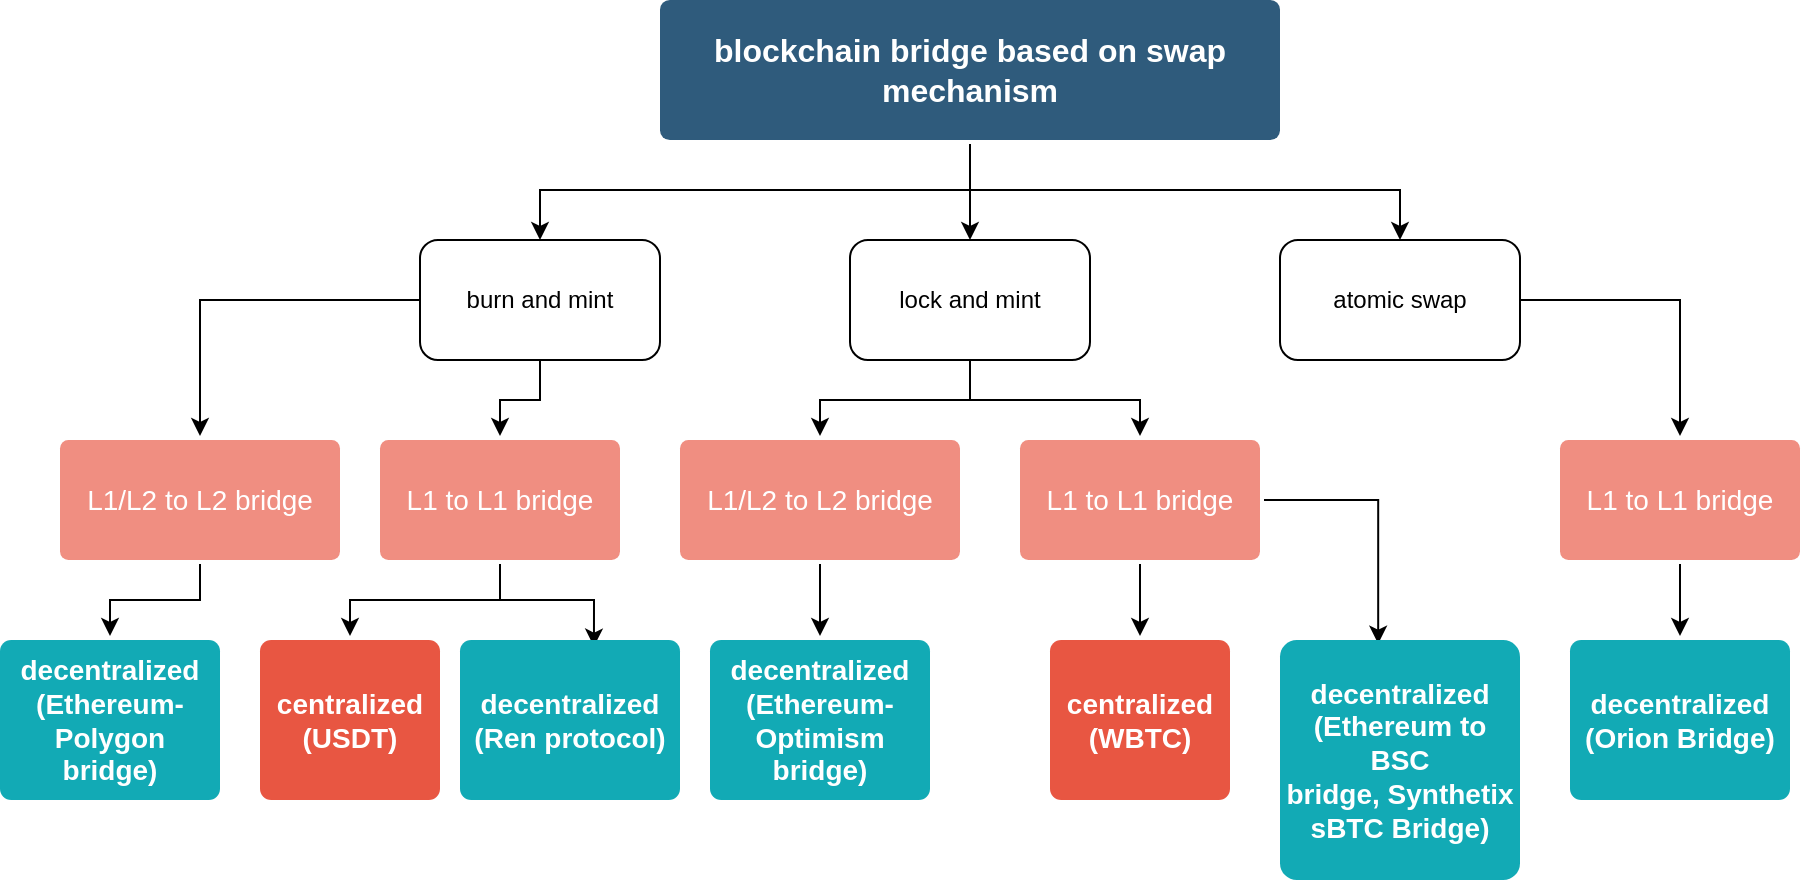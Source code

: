 <mxfile version="21.2.0" type="github">
  <diagram id="6a731a19-8d31-9384-78a2-239565b7b9f0" name="Page-1">
    <mxGraphModel dx="1377" dy="788" grid="1" gridSize="10" guides="1" tooltips="1" connect="1" arrows="1" fold="1" page="1" pageScale="1" pageWidth="1169" pageHeight="827" background="none" math="0" shadow="0">
      <root>
        <mxCell id="0" />
        <mxCell id="1" parent="0" />
        <mxCell id="RQFxbhjyXj8a6OVs2RY9-1775" style="edgeStyle=orthogonalEdgeStyle;rounded=0;orthogonalLoop=1;jettySize=auto;html=1;" edge="1" parent="1" source="1749" target="smuwp1DNTUwDpnVCs9tP-1781">
          <mxGeometry relative="1" as="geometry" />
        </mxCell>
        <mxCell id="RQFxbhjyXj8a6OVs2RY9-1826" style="edgeStyle=orthogonalEdgeStyle;rounded=0;orthogonalLoop=1;jettySize=auto;html=1;entryX=0.5;entryY=0;entryDx=0;entryDy=0;" edge="1" parent="1" source="1749" target="RQFxbhjyXj8a6OVs2RY9-1792">
          <mxGeometry relative="1" as="geometry" />
        </mxCell>
        <mxCell id="RQFxbhjyXj8a6OVs2RY9-1827" style="edgeStyle=orthogonalEdgeStyle;rounded=0;orthogonalLoop=1;jettySize=auto;html=1;entryX=0.5;entryY=0;entryDx=0;entryDy=0;" edge="1" parent="1" source="1749" target="RQFxbhjyXj8a6OVs2RY9-1791">
          <mxGeometry relative="1" as="geometry" />
        </mxCell>
        <mxCell id="1749" value="blockchain bridge based on swap mechanism" style="rounded=1;whiteSpace=wrap;html=1;shadow=0;labelBackgroundColor=none;strokeColor=none;strokeWidth=3;fillColor=#2F5B7C;fontFamily=Helvetica;fontSize=16;fontColor=#FFFFFF;align=center;fontStyle=1;spacing=5;arcSize=7;perimeterSpacing=2;" parent="1" vertex="1">
          <mxGeometry x="440" y="120" width="310" height="70" as="geometry" />
        </mxCell>
        <mxCell id="RQFxbhjyXj8a6OVs2RY9-1817" style="edgeStyle=orthogonalEdgeStyle;rounded=0;orthogonalLoop=1;jettySize=auto;html=1;entryX=0.5;entryY=0;entryDx=0;entryDy=0;" edge="1" parent="1" source="1754" target="RQFxbhjyXj8a6OVs2RY9-1799">
          <mxGeometry relative="1" as="geometry" />
        </mxCell>
        <mxCell id="1754" value="L1/L2 to L2 bridge" style="rounded=1;whiteSpace=wrap;html=1;shadow=0;labelBackgroundColor=none;strokeColor=none;strokeWidth=3;fillColor=#f08e81;fontFamily=Helvetica;fontSize=14;fontColor=#FFFFFF;align=center;spacing=5;fontStyle=0;arcSize=7;perimeterSpacing=2;" parent="1" vertex="1">
          <mxGeometry x="140" y="340" width="140" height="60" as="geometry" />
        </mxCell>
        <mxCell id="RQFxbhjyXj8a6OVs2RY9-1813" style="edgeStyle=orthogonalEdgeStyle;rounded=0;orthogonalLoop=1;jettySize=auto;html=1;entryX=0.5;entryY=0;entryDx=0;entryDy=0;" edge="1" parent="1" source="1756" target="1771">
          <mxGeometry relative="1" as="geometry" />
        </mxCell>
        <mxCell id="1756" value="L1 to L1 bridge" style="rounded=1;whiteSpace=wrap;html=1;shadow=0;labelBackgroundColor=none;strokeColor=none;strokeWidth=3;fillColor=#f08e81;fontFamily=Helvetica;fontSize=14;fontColor=#FFFFFF;align=center;spacing=5;fontStyle=0;arcSize=7;perimeterSpacing=2;" parent="1" vertex="1">
          <mxGeometry x="890" y="340" width="120" height="60" as="geometry" />
        </mxCell>
        <mxCell id="1771" value="decentralized&lt;br&gt;(Orion Bridge)" style="rounded=1;whiteSpace=wrap;html=1;shadow=0;labelBackgroundColor=none;strokeColor=none;strokeWidth=3;fillColor=#12aab5;fontFamily=Helvetica;fontSize=14;fontColor=#FFFFFF;align=center;spacing=5;fontStyle=1;arcSize=7;perimeterSpacing=2;" parent="1" vertex="1">
          <mxGeometry x="895" y="440" width="110" height="80" as="geometry" />
        </mxCell>
        <mxCell id="RQFxbhjyXj8a6OVs2RY9-1812" style="edgeStyle=orthogonalEdgeStyle;rounded=0;orthogonalLoop=1;jettySize=auto;html=1;" edge="1" parent="1" source="smuwp1DNTUwDpnVCs9tP-1781" target="1756">
          <mxGeometry relative="1" as="geometry" />
        </mxCell>
        <mxCell id="smuwp1DNTUwDpnVCs9tP-1781" value="atomic swap" style="rounded=1;whiteSpace=wrap;html=1;" parent="1" vertex="1">
          <mxGeometry x="750" y="240" width="120" height="60" as="geometry" />
        </mxCell>
        <mxCell id="RQFxbhjyXj8a6OVs2RY9-1824" style="edgeStyle=orthogonalEdgeStyle;rounded=0;orthogonalLoop=1;jettySize=auto;html=1;entryX=0.5;entryY=0;entryDx=0;entryDy=0;" edge="1" parent="1" source="RQFxbhjyXj8a6OVs2RY9-1791" target="1754">
          <mxGeometry relative="1" as="geometry" />
        </mxCell>
        <mxCell id="RQFxbhjyXj8a6OVs2RY9-1825" style="edgeStyle=orthogonalEdgeStyle;rounded=0;orthogonalLoop=1;jettySize=auto;html=1;entryX=0.5;entryY=0;entryDx=0;entryDy=0;" edge="1" parent="1" source="RQFxbhjyXj8a6OVs2RY9-1791" target="RQFxbhjyXj8a6OVs2RY9-1802">
          <mxGeometry relative="1" as="geometry" />
        </mxCell>
        <mxCell id="RQFxbhjyXj8a6OVs2RY9-1791" value="burn and mint" style="rounded=1;whiteSpace=wrap;html=1;" vertex="1" parent="1">
          <mxGeometry x="320" y="240" width="120" height="60" as="geometry" />
        </mxCell>
        <mxCell id="RQFxbhjyXj8a6OVs2RY9-1814" style="edgeStyle=orthogonalEdgeStyle;rounded=0;orthogonalLoop=1;jettySize=auto;html=1;entryX=0.5;entryY=0;entryDx=0;entryDy=0;" edge="1" parent="1" source="RQFxbhjyXj8a6OVs2RY9-1792" target="RQFxbhjyXj8a6OVs2RY9-1803">
          <mxGeometry relative="1" as="geometry" />
        </mxCell>
        <mxCell id="RQFxbhjyXj8a6OVs2RY9-1815" style="edgeStyle=orthogonalEdgeStyle;rounded=0;orthogonalLoop=1;jettySize=auto;html=1;" edge="1" parent="1" source="RQFxbhjyXj8a6OVs2RY9-1792" target="RQFxbhjyXj8a6OVs2RY9-1804">
          <mxGeometry relative="1" as="geometry" />
        </mxCell>
        <mxCell id="RQFxbhjyXj8a6OVs2RY9-1792" value="lock and mint" style="rounded=1;whiteSpace=wrap;html=1;" vertex="1" parent="1">
          <mxGeometry x="535" y="240" width="120" height="60" as="geometry" />
        </mxCell>
        <mxCell id="RQFxbhjyXj8a6OVs2RY9-1799" value="decentralized&lt;br&gt;(Ethereum-Polygon bridge)" style="rounded=1;whiteSpace=wrap;html=1;shadow=0;labelBackgroundColor=none;strokeColor=none;strokeWidth=3;fillColor=#12aab5;fontFamily=Helvetica;fontSize=14;fontColor=#FFFFFF;align=center;spacing=5;fontStyle=1;arcSize=7;perimeterSpacing=2;" vertex="1" parent="1">
          <mxGeometry x="110" y="440" width="110" height="80" as="geometry" />
        </mxCell>
        <mxCell id="RQFxbhjyXj8a6OVs2RY9-1801" value="centralized&lt;br&gt;(USDT)" style="rounded=1;whiteSpace=wrap;html=1;shadow=0;labelBackgroundColor=none;strokeColor=none;strokeWidth=3;fillColor=#e85642;fontFamily=Helvetica;fontSize=14;fontColor=#FFFFFF;align=center;spacing=5;fontStyle=1;arcSize=7;perimeterSpacing=2;" vertex="1" parent="1">
          <mxGeometry x="240" y="440" width="90" height="80" as="geometry" />
        </mxCell>
        <mxCell id="RQFxbhjyXj8a6OVs2RY9-1818" style="edgeStyle=orthogonalEdgeStyle;rounded=0;orthogonalLoop=1;jettySize=auto;html=1;entryX=0.5;entryY=0;entryDx=0;entryDy=0;" edge="1" parent="1" source="RQFxbhjyXj8a6OVs2RY9-1802" target="RQFxbhjyXj8a6OVs2RY9-1801">
          <mxGeometry relative="1" as="geometry" />
        </mxCell>
        <mxCell id="RQFxbhjyXj8a6OVs2RY9-1819" style="edgeStyle=orthogonalEdgeStyle;rounded=0;orthogonalLoop=1;jettySize=auto;html=1;entryX=0.605;entryY=0.063;entryDx=0;entryDy=0;entryPerimeter=0;" edge="1" parent="1" source="RQFxbhjyXj8a6OVs2RY9-1802" target="RQFxbhjyXj8a6OVs2RY9-1807">
          <mxGeometry relative="1" as="geometry" />
        </mxCell>
        <mxCell id="RQFxbhjyXj8a6OVs2RY9-1802" value="L1 to L1 bridge" style="rounded=1;whiteSpace=wrap;html=1;shadow=0;labelBackgroundColor=none;strokeColor=none;strokeWidth=3;fillColor=#f08e81;fontFamily=Helvetica;fontSize=14;fontColor=#FFFFFF;align=center;spacing=5;fontStyle=0;arcSize=7;perimeterSpacing=2;" vertex="1" parent="1">
          <mxGeometry x="300" y="340" width="120" height="60" as="geometry" />
        </mxCell>
        <mxCell id="RQFxbhjyXj8a6OVs2RY9-1829" style="edgeStyle=orthogonalEdgeStyle;rounded=0;orthogonalLoop=1;jettySize=auto;html=1;" edge="1" parent="1" source="RQFxbhjyXj8a6OVs2RY9-1803" target="RQFxbhjyXj8a6OVs2RY9-1809">
          <mxGeometry relative="1" as="geometry" />
        </mxCell>
        <mxCell id="RQFxbhjyXj8a6OVs2RY9-1803" value="L1/L2 to L2 bridge" style="rounded=1;whiteSpace=wrap;html=1;shadow=0;labelBackgroundColor=none;strokeColor=none;strokeWidth=3;fillColor=#f08e81;fontFamily=Helvetica;fontSize=14;fontColor=#FFFFFF;align=center;spacing=5;fontStyle=0;arcSize=7;perimeterSpacing=2;" vertex="1" parent="1">
          <mxGeometry x="450" y="340" width="140" height="60" as="geometry" />
        </mxCell>
        <mxCell id="RQFxbhjyXj8a6OVs2RY9-1823" style="edgeStyle=orthogonalEdgeStyle;rounded=0;orthogonalLoop=1;jettySize=auto;html=1;entryX=0.412;entryY=0.031;entryDx=0;entryDy=0;entryPerimeter=0;" edge="1" parent="1" source="RQFxbhjyXj8a6OVs2RY9-1804" target="RQFxbhjyXj8a6OVs2RY9-1808">
          <mxGeometry relative="1" as="geometry" />
        </mxCell>
        <mxCell id="RQFxbhjyXj8a6OVs2RY9-1828" style="edgeStyle=orthogonalEdgeStyle;rounded=0;orthogonalLoop=1;jettySize=auto;html=1;" edge="1" parent="1" source="RQFxbhjyXj8a6OVs2RY9-1804" target="RQFxbhjyXj8a6OVs2RY9-1805">
          <mxGeometry relative="1" as="geometry" />
        </mxCell>
        <mxCell id="RQFxbhjyXj8a6OVs2RY9-1804" value="L1 to L1 bridge" style="rounded=1;whiteSpace=wrap;html=1;shadow=0;labelBackgroundColor=none;strokeColor=none;strokeWidth=3;fillColor=#f08e81;fontFamily=Helvetica;fontSize=14;fontColor=#FFFFFF;align=center;spacing=5;fontStyle=0;arcSize=7;perimeterSpacing=2;" vertex="1" parent="1">
          <mxGeometry x="620" y="340" width="120" height="60" as="geometry" />
        </mxCell>
        <mxCell id="RQFxbhjyXj8a6OVs2RY9-1805" value="centralized&lt;br&gt;(WBTC)" style="rounded=1;whiteSpace=wrap;html=1;shadow=0;labelBackgroundColor=none;strokeColor=none;strokeWidth=3;fillColor=#e85642;fontFamily=Helvetica;fontSize=14;fontColor=#FFFFFF;align=center;spacing=5;fontStyle=1;arcSize=7;perimeterSpacing=2;" vertex="1" parent="1">
          <mxGeometry x="635" y="440" width="90" height="80" as="geometry" />
        </mxCell>
        <mxCell id="RQFxbhjyXj8a6OVs2RY9-1807" value="decentralized&lt;br&gt;(Ren protocol)" style="rounded=1;whiteSpace=wrap;html=1;shadow=0;labelBackgroundColor=none;strokeColor=none;strokeWidth=3;fillColor=#12aab5;fontFamily=Helvetica;fontSize=14;fontColor=#FFFFFF;align=center;spacing=5;fontStyle=1;arcSize=7;perimeterSpacing=2;" vertex="1" parent="1">
          <mxGeometry x="340" y="440" width="110" height="80" as="geometry" />
        </mxCell>
        <mxCell id="RQFxbhjyXj8a6OVs2RY9-1808" value="decentralized&lt;br&gt;(Ethereum to BSC bridge,&amp;nbsp;Synthetix sBTC Bridge)" style="rounded=1;whiteSpace=wrap;html=1;shadow=0;labelBackgroundColor=none;strokeColor=none;strokeWidth=3;fillColor=#12aab5;fontFamily=Helvetica;fontSize=14;fontColor=#FFFFFF;align=center;spacing=5;fontStyle=1;arcSize=7;perimeterSpacing=2;" vertex="1" parent="1">
          <mxGeometry x="750" y="440" width="120" height="120" as="geometry" />
        </mxCell>
        <mxCell id="RQFxbhjyXj8a6OVs2RY9-1809" value="decentralized&lt;br&gt;(Ethereum-Optimism bridge)" style="rounded=1;whiteSpace=wrap;html=1;shadow=0;labelBackgroundColor=none;strokeColor=none;strokeWidth=3;fillColor=#12aab5;fontFamily=Helvetica;fontSize=14;fontColor=#FFFFFF;align=center;spacing=5;fontStyle=1;arcSize=7;perimeterSpacing=2;" vertex="1" parent="1">
          <mxGeometry x="465" y="440" width="110" height="80" as="geometry" />
        </mxCell>
      </root>
    </mxGraphModel>
  </diagram>
</mxfile>
